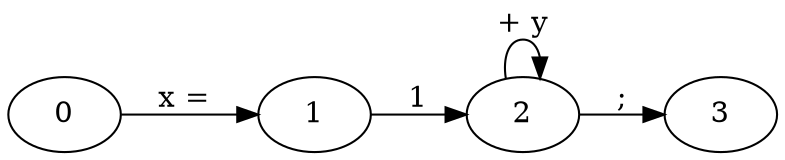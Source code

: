 digraph g
{
rankdir=LR;
0;1;2;3;
0 -> 1 [label="x = "]
1 -> 2 [label="1"]
2 -> 2 [label="+ y"]
2 -> 3 [label=";"]
}
